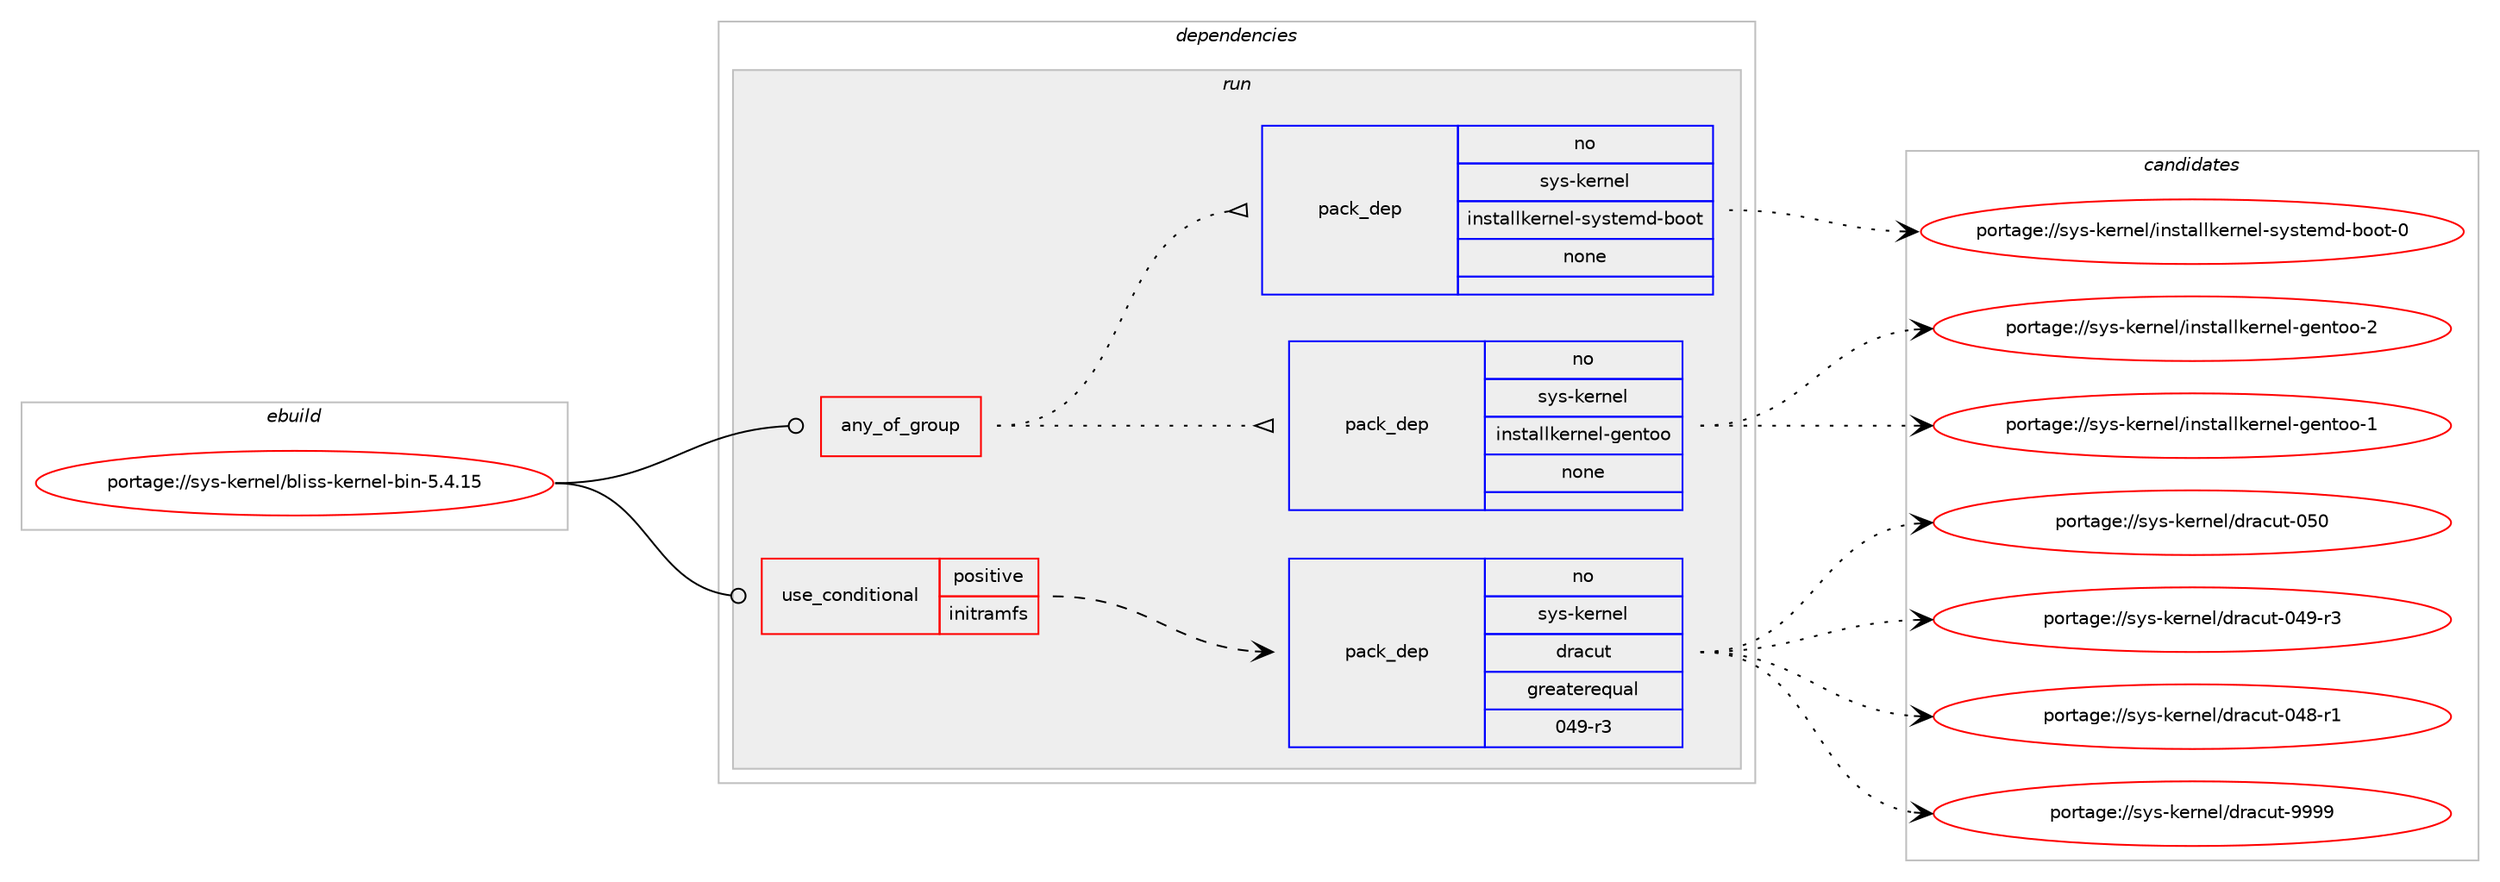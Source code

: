 digraph prolog {

# *************
# Graph options
# *************

newrank=true;
concentrate=true;
compound=true;
graph [rankdir=LR,fontname=Helvetica,fontsize=10,ranksep=1.5];#, ranksep=2.5, nodesep=0.2];
edge  [arrowhead=vee];
node  [fontname=Helvetica,fontsize=10];

# **********
# The ebuild
# **********

subgraph cluster_leftcol {
color=gray;
rank=same;
label=<<i>ebuild</i>>;
id [label="portage://sys-kernel/bliss-kernel-bin-5.4.15", color=red, width=4, href="../sys-kernel/bliss-kernel-bin-5.4.15.svg"];
}

# ****************
# The dependencies
# ****************

subgraph cluster_midcol {
color=gray;
label=<<i>dependencies</i>>;
subgraph cluster_compile {
fillcolor="#eeeeee";
style=filled;
label=<<i>compile</i>>;
}
subgraph cluster_compileandrun {
fillcolor="#eeeeee";
style=filled;
label=<<i>compile and run</i>>;
}
subgraph cluster_run {
fillcolor="#eeeeee";
style=filled;
label=<<i>run</i>>;
subgraph any606 {
dependency22941 [label=<<TABLE BORDER="0" CELLBORDER="1" CELLSPACING="0" CELLPADDING="4"><TR><TD CELLPADDING="10">any_of_group</TD></TR></TABLE>>, shape=none, color=red];subgraph pack18779 {
dependency22942 [label=<<TABLE BORDER="0" CELLBORDER="1" CELLSPACING="0" CELLPADDING="4" WIDTH="220"><TR><TD ROWSPAN="6" CELLPADDING="30">pack_dep</TD></TR><TR><TD WIDTH="110">no</TD></TR><TR><TD>sys-kernel</TD></TR><TR><TD>installkernel-gentoo</TD></TR><TR><TD>none</TD></TR><TR><TD></TD></TR></TABLE>>, shape=none, color=blue];
}
dependency22941:e -> dependency22942:w [weight=20,style="dotted",arrowhead="oinv"];
subgraph pack18780 {
dependency22943 [label=<<TABLE BORDER="0" CELLBORDER="1" CELLSPACING="0" CELLPADDING="4" WIDTH="220"><TR><TD ROWSPAN="6" CELLPADDING="30">pack_dep</TD></TR><TR><TD WIDTH="110">no</TD></TR><TR><TD>sys-kernel</TD></TR><TR><TD>installkernel-systemd-boot</TD></TR><TR><TD>none</TD></TR><TR><TD></TD></TR></TABLE>>, shape=none, color=blue];
}
dependency22941:e -> dependency22943:w [weight=20,style="dotted",arrowhead="oinv"];
}
id:e -> dependency22941:w [weight=20,style="solid",arrowhead="odot"];
subgraph cond3554 {
dependency22944 [label=<<TABLE BORDER="0" CELLBORDER="1" CELLSPACING="0" CELLPADDING="4"><TR><TD ROWSPAN="3" CELLPADDING="10">use_conditional</TD></TR><TR><TD>positive</TD></TR><TR><TD>initramfs</TD></TR></TABLE>>, shape=none, color=red];
subgraph pack18781 {
dependency22945 [label=<<TABLE BORDER="0" CELLBORDER="1" CELLSPACING="0" CELLPADDING="4" WIDTH="220"><TR><TD ROWSPAN="6" CELLPADDING="30">pack_dep</TD></TR><TR><TD WIDTH="110">no</TD></TR><TR><TD>sys-kernel</TD></TR><TR><TD>dracut</TD></TR><TR><TD>greaterequal</TD></TR><TR><TD>049-r3</TD></TR></TABLE>>, shape=none, color=blue];
}
dependency22944:e -> dependency22945:w [weight=20,style="dashed",arrowhead="vee"];
}
id:e -> dependency22944:w [weight=20,style="solid",arrowhead="odot"];
}
}

# **************
# The candidates
# **************

subgraph cluster_choices {
rank=same;
color=gray;
label=<<i>candidates</i>>;

subgraph choice18779 {
color=black;
nodesep=1;
choice115121115451071011141101011084710511011511697108108107101114110101108451031011101161111114550 [label="portage://sys-kernel/installkernel-gentoo-2", color=red, width=4,href="../sys-kernel/installkernel-gentoo-2.svg"];
choice115121115451071011141101011084710511011511697108108107101114110101108451031011101161111114549 [label="portage://sys-kernel/installkernel-gentoo-1", color=red, width=4,href="../sys-kernel/installkernel-gentoo-1.svg"];
dependency22942:e -> choice115121115451071011141101011084710511011511697108108107101114110101108451031011101161111114550:w [style=dotted,weight="100"];
dependency22942:e -> choice115121115451071011141101011084710511011511697108108107101114110101108451031011101161111114549:w [style=dotted,weight="100"];
}
subgraph choice18780 {
color=black;
nodesep=1;
choice1151211154510710111411010110847105110115116971081081071011141101011084511512111511610110910045981111111164548 [label="portage://sys-kernel/installkernel-systemd-boot-0", color=red, width=4,href="../sys-kernel/installkernel-systemd-boot-0.svg"];
dependency22943:e -> choice1151211154510710111411010110847105110115116971081081071011141101011084511512111511610110910045981111111164548:w [style=dotted,weight="100"];
}
subgraph choice18781 {
color=black;
nodesep=1;
choice115121115451071011141101011084710011497991171164557575757 [label="portage://sys-kernel/dracut-9999", color=red, width=4,href="../sys-kernel/dracut-9999.svg"];
choice1151211154510710111411010110847100114979911711645485348 [label="portage://sys-kernel/dracut-050", color=red, width=4,href="../sys-kernel/dracut-050.svg"];
choice11512111545107101114110101108471001149799117116454852574511451 [label="portage://sys-kernel/dracut-049-r3", color=red, width=4,href="../sys-kernel/dracut-049-r3.svg"];
choice11512111545107101114110101108471001149799117116454852564511449 [label="portage://sys-kernel/dracut-048-r1", color=red, width=4,href="../sys-kernel/dracut-048-r1.svg"];
dependency22945:e -> choice115121115451071011141101011084710011497991171164557575757:w [style=dotted,weight="100"];
dependency22945:e -> choice1151211154510710111411010110847100114979911711645485348:w [style=dotted,weight="100"];
dependency22945:e -> choice11512111545107101114110101108471001149799117116454852574511451:w [style=dotted,weight="100"];
dependency22945:e -> choice11512111545107101114110101108471001149799117116454852564511449:w [style=dotted,weight="100"];
}
}

}
